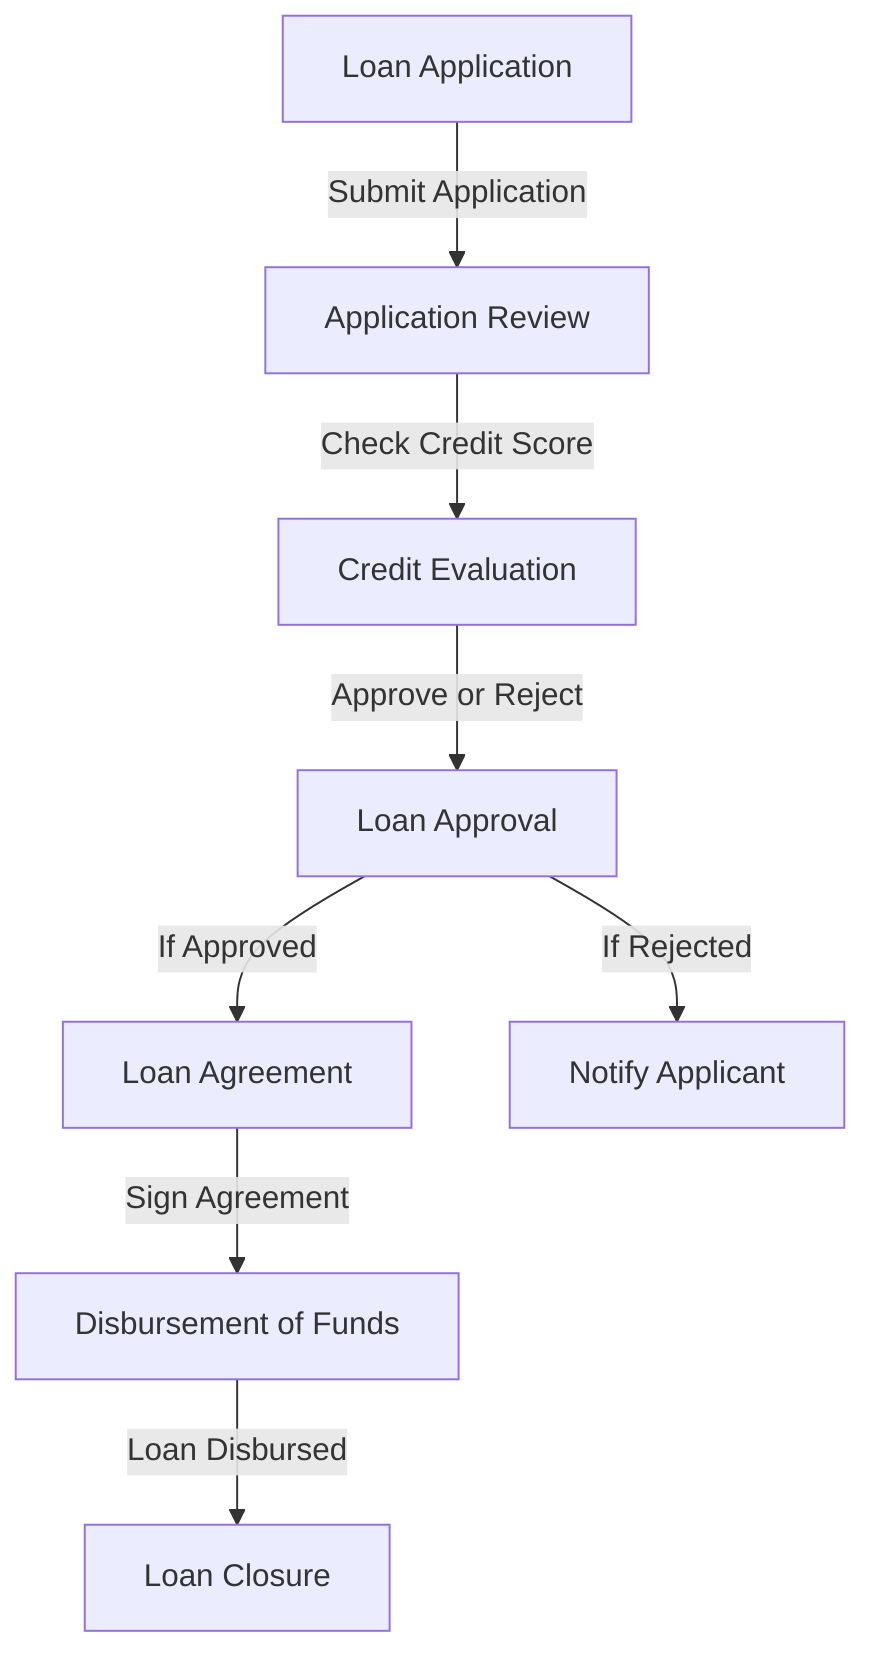 %%{init: {'theme': 'base', 'themeVariables': {'background': '#F5F5DC', 'primaryColor': '#87CEEB', 'edgeLabelBackground': '#FF4500'}}{'background': '#F5F5DC', 'primaryColor': '#87CEEB', 'tertiaryColor': '#FF4500'}}}%%
flowchart TD
    A[Loan Application] -->|Submit Application| B[Application Review]
    B -->|Check Credit Score| C[Credit Evaluation]
    C -->|Approve or Reject| D[Loan Approval]
    D -->|If Approved| E[Loan Agreement]
    D -->|If Rejected| F[Notify Applicant]
    E -->|Sign Agreement| G[Disbursement of Funds]
    G -->|Loan Disbursed| H[Loan Closure]